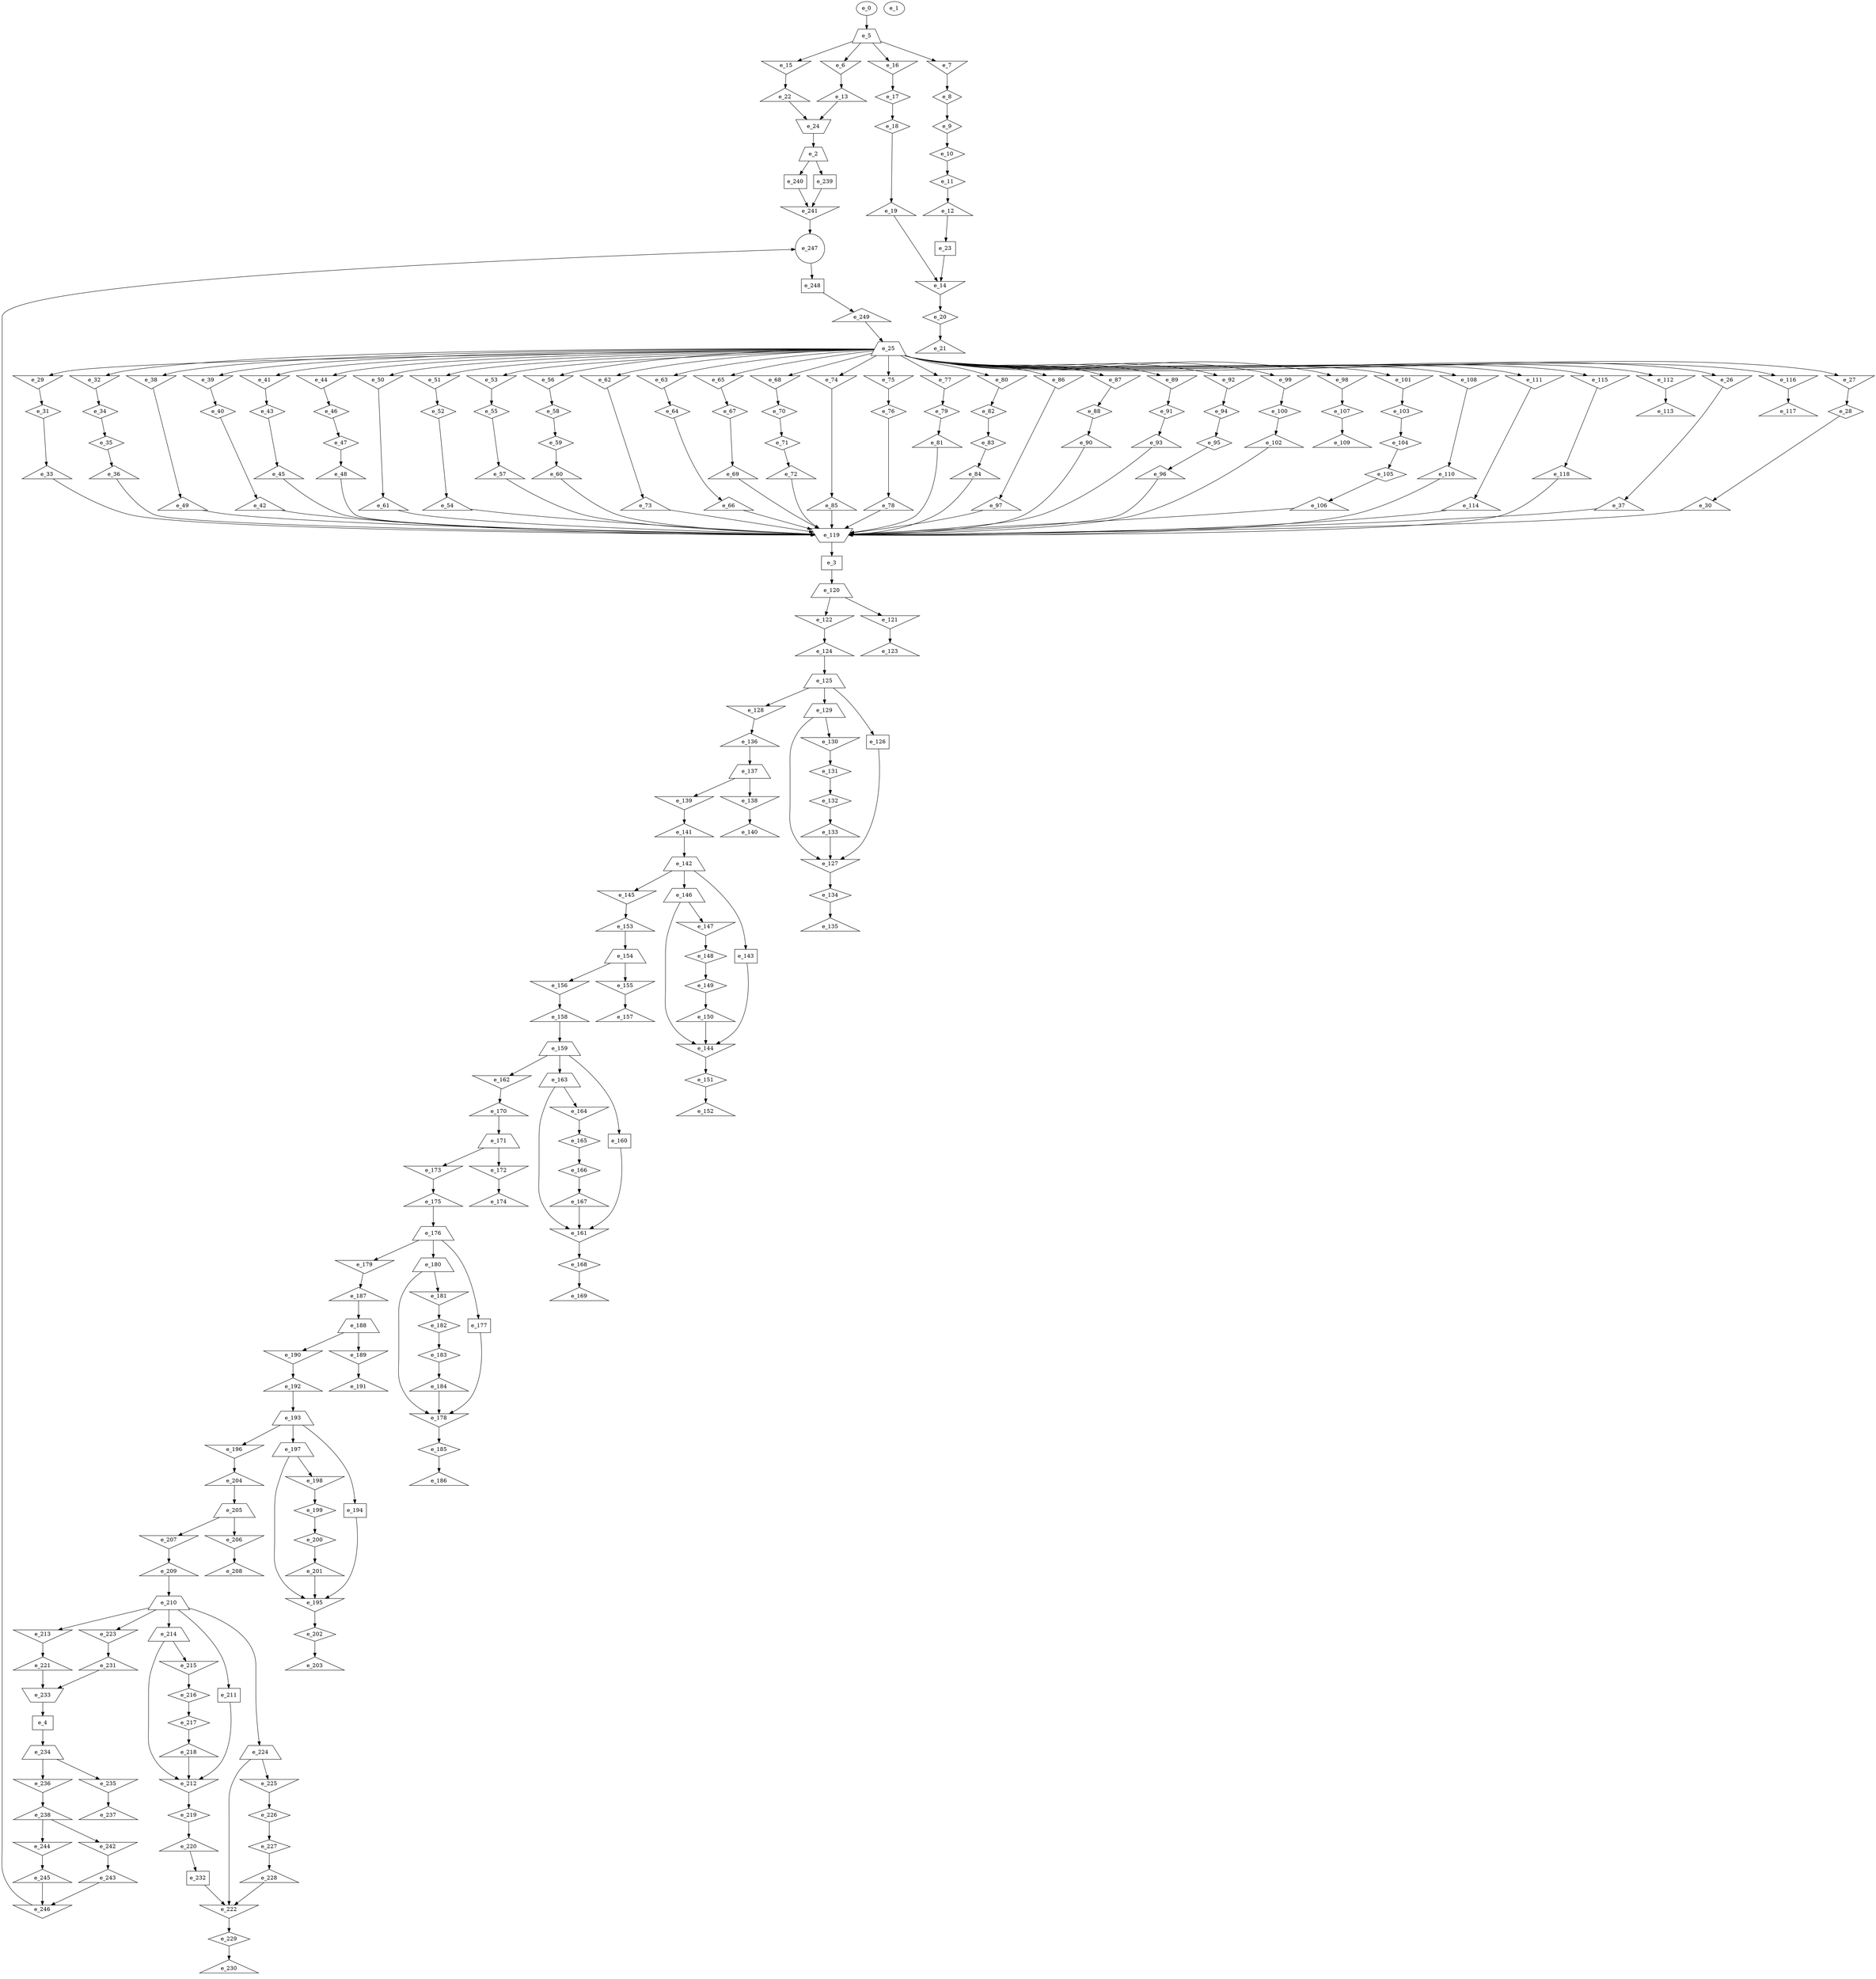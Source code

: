 digraph control_path {
  e_0: entry_node : n ;
  e_1: exit_node : s ;
  e_2 [shape = trapezium];
  e_3 [shape = dot];
  e_4 [shape = dot];
  e_5 [shape = trapezium];
  e_6 [shape = invtriangle];
  e_7 [shape = invtriangle];
  e_8 [shape = diamond];
  e_9 [shape = diamond];
  e_10 [shape = diamond];
  e_11 [shape = diamond];
  e_12 [shape = triangle];
  e_13 [shape = triangle];
  e_14 [shape = invtriangle];
  e_15 [shape = invtriangle];
  e_16 [shape = invtriangle];
  e_17 [shape = diamond];
  e_18 [shape = diamond];
  e_19 [shape = triangle];
  e_20 [shape = diamond];
  e_21 [shape = triangle];
  e_22 [shape = triangle];
  e_23 [shape = dot];
  e_24 [shape = invtrapezium];
  e_25 [shape = trapezium];
  e_26 [shape = invtriangle];
  e_27 [shape = invtriangle];
  e_28 [shape = diamond];
  e_29 [shape = invtriangle];
  e_30 [shape = triangle];
  e_31 [shape = diamond];
  e_32 [shape = invtriangle];
  e_33 [shape = triangle];
  e_34 [shape = diamond];
  e_35 [shape = diamond];
  e_36 [shape = triangle];
  e_37 [shape = triangle];
  e_38 [shape = invtriangle];
  e_39 [shape = invtriangle];
  e_40 [shape = diamond];
  e_41 [shape = invtriangle];
  e_42 [shape = triangle];
  e_43 [shape = diamond];
  e_44 [shape = invtriangle];
  e_45 [shape = triangle];
  e_46 [shape = diamond];
  e_47 [shape = diamond];
  e_48 [shape = triangle];
  e_49 [shape = triangle];
  e_50 [shape = invtriangle];
  e_51 [shape = invtriangle];
  e_52 [shape = diamond];
  e_53 [shape = invtriangle];
  e_54 [shape = triangle];
  e_55 [shape = diamond];
  e_56 [shape = invtriangle];
  e_57 [shape = triangle];
  e_58 [shape = diamond];
  e_59 [shape = diamond];
  e_60 [shape = triangle];
  e_61 [shape = triangle];
  e_62 [shape = invtriangle];
  e_63 [shape = invtriangle];
  e_64 [shape = diamond];
  e_65 [shape = invtriangle];
  e_66 [shape = triangle];
  e_67 [shape = diamond];
  e_68 [shape = invtriangle];
  e_69 [shape = triangle];
  e_70 [shape = diamond];
  e_71 [shape = diamond];
  e_72 [shape = triangle];
  e_73 [shape = triangle];
  e_74 [shape = invtriangle];
  e_75 [shape = invtriangle];
  e_76 [shape = diamond];
  e_77 [shape = invtriangle];
  e_78 [shape = triangle];
  e_79 [shape = diamond];
  e_80 [shape = invtriangle];
  e_81 [shape = triangle];
  e_82 [shape = diamond];
  e_83 [shape = diamond];
  e_84 [shape = triangle];
  e_85 [shape = triangle];
  e_86 [shape = invtriangle];
  e_87 [shape = invtriangle];
  e_88 [shape = diamond];
  e_89 [shape = invtriangle];
  e_90 [shape = triangle];
  e_91 [shape = diamond];
  e_92 [shape = invtriangle];
  e_93 [shape = triangle];
  e_94 [shape = diamond];
  e_95 [shape = diamond];
  e_96 [shape = triangle];
  e_97 [shape = triangle];
  e_98 [shape = invtriangle];
  e_99 [shape = invtriangle];
  e_100 [shape = diamond];
  e_101 [shape = invtriangle];
  e_102 [shape = triangle];
  e_103 [shape = diamond];
  e_104 [shape = diamond];
  e_105 [shape = diamond];
  e_106 [shape = triangle];
  e_107 [shape = diamond];
  e_108 [shape = invtriangle];
  e_109 [shape = triangle];
  e_110 [shape = triangle];
  e_111 [shape = invtriangle];
  e_112 [shape = invtriangle];
  e_113 [shape = triangle];
  e_114 [shape = triangle];
  e_115 [shape = invtriangle];
  e_116 [shape = invtriangle];
  e_117 [shape = triangle];
  e_118 [shape = triangle];
  e_119 [shape = invtrapezium];
  e_120 [shape = trapezium];
  e_121 [shape = invtriangle];
  e_122 [shape = invtriangle];
  e_123 [shape = triangle];
  e_124 [shape = triangle];
  e_125 [shape = trapezium];
  e_126 [shape = dot];
  e_127 [shape = invtriangle];
  e_128 [shape = invtriangle];
  e_129 [shape = trapezium];
  e_130 [shape = invtriangle];
  e_131 [shape = diamond];
  e_132 [shape = diamond];
  e_133 [shape = triangle];
  e_134 [shape = diamond];
  e_135 [shape = triangle];
  e_136 [shape = triangle];
  e_137 [shape = trapezium];
  e_138 [shape = invtriangle];
  e_139 [shape = invtriangle];
  e_140 [shape = triangle];
  e_141 [shape = triangle];
  e_142 [shape = trapezium];
  e_143 [shape = dot];
  e_144 [shape = invtriangle];
  e_145 [shape = invtriangle];
  e_146 [shape = trapezium];
  e_147 [shape = invtriangle];
  e_148 [shape = diamond];
  e_149 [shape = diamond];
  e_150 [shape = triangle];
  e_151 [shape = diamond];
  e_152 [shape = triangle];
  e_153 [shape = triangle];
  e_154 [shape = trapezium];
  e_155 [shape = invtriangle];
  e_156 [shape = invtriangle];
  e_157 [shape = triangle];
  e_158 [shape = triangle];
  e_159 [shape = trapezium];
  e_160 [shape = dot];
  e_161 [shape = invtriangle];
  e_162 [shape = invtriangle];
  e_163 [shape = trapezium];
  e_164 [shape = invtriangle];
  e_165 [shape = diamond];
  e_166 [shape = diamond];
  e_167 [shape = triangle];
  e_168 [shape = diamond];
  e_169 [shape = triangle];
  e_170 [shape = triangle];
  e_171 [shape = trapezium];
  e_172 [shape = invtriangle];
  e_173 [shape = invtriangle];
  e_174 [shape = triangle];
  e_175 [shape = triangle];
  e_176 [shape = trapezium];
  e_177 [shape = dot];
  e_178 [shape = invtriangle];
  e_179 [shape = invtriangle];
  e_180 [shape = trapezium];
  e_181 [shape = invtriangle];
  e_182 [shape = diamond];
  e_183 [shape = diamond];
  e_184 [shape = triangle];
  e_185 [shape = diamond];
  e_186 [shape = triangle];
  e_187 [shape = triangle];
  e_188 [shape = trapezium];
  e_189 [shape = invtriangle];
  e_190 [shape = invtriangle];
  e_191 [shape = triangle];
  e_192 [shape = triangle];
  e_193 [shape = trapezium];
  e_194 [shape = dot];
  e_195 [shape = invtriangle];
  e_196 [shape = invtriangle];
  e_197 [shape = trapezium];
  e_198 [shape = invtriangle];
  e_199 [shape = diamond];
  e_200 [shape = diamond];
  e_201 [shape = triangle];
  e_202 [shape = diamond];
  e_203 [shape = triangle];
  e_204 [shape = triangle];
  e_205 [shape = trapezium];
  e_206 [shape = invtriangle];
  e_207 [shape = invtriangle];
  e_208 [shape = triangle];
  e_209 [shape = triangle];
  e_210 [shape = trapezium];
  e_211 [shape = dot];
  e_212 [shape = invtriangle];
  e_213 [shape = invtriangle];
  e_214 [shape = trapezium];
  e_215 [shape = invtriangle];
  e_216 [shape = diamond];
  e_217 [shape = diamond];
  e_218 [shape = triangle];
  e_219 [shape = diamond];
  e_220 [shape = triangle];
  e_221 [shape = triangle];
  e_222 [shape = invtriangle];
  e_223 [shape = invtriangle];
  e_224 [shape = trapezium];
  e_225 [shape = invtriangle];
  e_226 [shape = diamond];
  e_227 [shape = diamond];
  e_228 [shape = triangle];
  e_229 [shape = diamond];
  e_230 [shape = triangle];
  e_231 [shape = triangle];
  e_232 [shape = dot];
  e_233 [shape = invtrapezium];
  e_234 [shape = trapezium];
  e_235 [shape = invtriangle];
  e_236 [shape = invtriangle];
  e_237 [shape = triangle];
  e_238 [shape = triangle];
  e_239 [shape = dot];
  e_240 [shape = dot];
  e_241 [shape = invtriangle];
  e_242 [shape = invtriangle];
  e_243 [shape = triangle];
  e_244 [shape = invtriangle];
  e_245 [shape = triangle];
  e_246 [shape = invtriangle];
  e_247 [shape = circle];
  e_248 [shape = dot];
  e_249 [shape = triangle];
  e_24 -> e_2;
  e_119 -> e_3;
  e_233 -> e_4;
  e_0 -> e_5;
  e_5 -> e_6;
  e_5 -> e_7;
  e_7 -> e_8;
  e_8 -> e_9;
  e_9 -> e_10;
  e_10 -> e_11;
  e_11 -> e_12;
  e_6 -> e_13;
  e_23 -> e_14;
  e_19 -> e_14;
  e_5 -> e_15;
  e_5 -> e_16;
  e_16 -> e_17;
  e_17 -> e_18;
  e_18 -> e_19;
  e_14 -> e_20;
  e_20 -> e_21;
  e_15 -> e_22;
  e_12 -> e_23;
  e_22 -> e_24;
  e_13 -> e_24;
  e_249 -> e_25;
  e_25 -> e_26;
  e_25 -> e_27;
  e_27 -> e_28;
  e_25 -> e_29;
  e_28 -> e_30;
  e_29 -> e_31;
  e_25 -> e_32;
  e_31 -> e_33;
  e_32 -> e_34;
  e_34 -> e_35;
  e_35 -> e_36;
  e_26 -> e_37;
  e_25 -> e_38;
  e_25 -> e_39;
  e_39 -> e_40;
  e_25 -> e_41;
  e_40 -> e_42;
  e_41 -> e_43;
  e_25 -> e_44;
  e_43 -> e_45;
  e_44 -> e_46;
  e_46 -> e_47;
  e_47 -> e_48;
  e_38 -> e_49;
  e_25 -> e_50;
  e_25 -> e_51;
  e_51 -> e_52;
  e_25 -> e_53;
  e_52 -> e_54;
  e_53 -> e_55;
  e_25 -> e_56;
  e_55 -> e_57;
  e_56 -> e_58;
  e_58 -> e_59;
  e_59 -> e_60;
  e_50 -> e_61;
  e_25 -> e_62;
  e_25 -> e_63;
  e_63 -> e_64;
  e_25 -> e_65;
  e_64 -> e_66;
  e_65 -> e_67;
  e_25 -> e_68;
  e_67 -> e_69;
  e_68 -> e_70;
  e_70 -> e_71;
  e_71 -> e_72;
  e_62 -> e_73;
  e_25 -> e_74;
  e_25 -> e_75;
  e_75 -> e_76;
  e_25 -> e_77;
  e_76 -> e_78;
  e_77 -> e_79;
  e_25 -> e_80;
  e_79 -> e_81;
  e_80 -> e_82;
  e_82 -> e_83;
  e_83 -> e_84;
  e_74 -> e_85;
  e_25 -> e_86;
  e_25 -> e_87;
  e_87 -> e_88;
  e_25 -> e_89;
  e_88 -> e_90;
  e_89 -> e_91;
  e_25 -> e_92;
  e_91 -> e_93;
  e_92 -> e_94;
  e_94 -> e_95;
  e_95 -> e_96;
  e_86 -> e_97;
  e_25 -> e_98;
  e_25 -> e_99;
  e_99 -> e_100;
  e_25 -> e_101;
  e_100 -> e_102;
  e_101 -> e_103;
  e_103 -> e_104;
  e_104 -> e_105;
  e_105 -> e_106;
  e_98 -> e_107;
  e_25 -> e_108;
  e_107 -> e_109;
  e_108 -> e_110;
  e_25 -> e_111;
  e_25 -> e_112;
  e_112 -> e_113;
  e_111 -> e_114;
  e_25 -> e_115;
  e_25 -> e_116;
  e_116 -> e_117;
  e_115 -> e_118;
  e_57 -> e_119;
  e_60 -> e_119;
  e_61 -> e_119;
  e_90 -> e_119;
  e_93 -> e_119;
  e_96 -> e_119;
  e_97 -> e_119;
  e_102 -> e_119;
  e_106 -> e_119;
  e_66 -> e_119;
  e_69 -> e_119;
  e_72 -> e_119;
  e_73 -> e_119;
  e_78 -> e_119;
  e_81 -> e_119;
  e_84 -> e_119;
  e_85 -> e_119;
  e_49 -> e_119;
  e_37 -> e_119;
  e_30 -> e_119;
  e_45 -> e_119;
  e_48 -> e_119;
  e_36 -> e_119;
  e_54 -> e_119;
  e_42 -> e_119;
  e_33 -> e_119;
  e_110 -> e_119;
  e_114 -> e_119;
  e_118 -> e_119;
  e_3 -> e_120;
  e_120 -> e_121;
  e_120 -> e_122;
  e_121 -> e_123;
  e_122 -> e_124;
  e_124 -> e_125;
  e_125 -> e_126;
  e_126 -> e_127;
  e_129 -> e_127;
  e_133 -> e_127;
  e_125 -> e_128;
  e_125 -> e_129;
  e_129 -> e_130;
  e_130 -> e_131;
  e_131 -> e_132;
  e_132 -> e_133;
  e_127 -> e_134;
  e_134 -> e_135;
  e_128 -> e_136;
  e_136 -> e_137;
  e_137 -> e_138;
  e_137 -> e_139;
  e_138 -> e_140;
  e_139 -> e_141;
  e_141 -> e_142;
  e_142 -> e_143;
  e_143 -> e_144;
  e_146 -> e_144;
  e_150 -> e_144;
  e_142 -> e_145;
  e_142 -> e_146;
  e_146 -> e_147;
  e_147 -> e_148;
  e_148 -> e_149;
  e_149 -> e_150;
  e_144 -> e_151;
  e_151 -> e_152;
  e_145 -> e_153;
  e_153 -> e_154;
  e_154 -> e_155;
  e_154 -> e_156;
  e_155 -> e_157;
  e_156 -> e_158;
  e_158 -> e_159;
  e_159 -> e_160;
  e_160 -> e_161;
  e_163 -> e_161;
  e_167 -> e_161;
  e_159 -> e_162;
  e_159 -> e_163;
  e_163 -> e_164;
  e_164 -> e_165;
  e_165 -> e_166;
  e_166 -> e_167;
  e_161 -> e_168;
  e_168 -> e_169;
  e_162 -> e_170;
  e_170 -> e_171;
  e_171 -> e_172;
  e_171 -> e_173;
  e_172 -> e_174;
  e_173 -> e_175;
  e_175 -> e_176;
  e_176 -> e_177;
  e_177 -> e_178;
  e_180 -> e_178;
  e_184 -> e_178;
  e_176 -> e_179;
  e_176 -> e_180;
  e_180 -> e_181;
  e_181 -> e_182;
  e_182 -> e_183;
  e_183 -> e_184;
  e_178 -> e_185;
  e_185 -> e_186;
  e_179 -> e_187;
  e_187 -> e_188;
  e_188 -> e_189;
  e_188 -> e_190;
  e_189 -> e_191;
  e_190 -> e_192;
  e_192 -> e_193;
  e_193 -> e_194;
  e_194 -> e_195;
  e_197 -> e_195;
  e_201 -> e_195;
  e_193 -> e_196;
  e_193 -> e_197;
  e_197 -> e_198;
  e_198 -> e_199;
  e_199 -> e_200;
  e_200 -> e_201;
  e_195 -> e_202;
  e_202 -> e_203;
  e_196 -> e_204;
  e_204 -> e_205;
  e_205 -> e_206;
  e_205 -> e_207;
  e_206 -> e_208;
  e_207 -> e_209;
  e_209 -> e_210;
  e_210 -> e_211;
  e_211 -> e_212;
  e_214 -> e_212;
  e_218 -> e_212;
  e_210 -> e_213;
  e_210 -> e_214;
  e_214 -> e_215;
  e_215 -> e_216;
  e_216 -> e_217;
  e_217 -> e_218;
  e_212 -> e_219;
  e_219 -> e_220;
  e_213 -> e_221;
  e_224 -> e_222;
  e_228 -> e_222;
  e_232 -> e_222;
  e_210 -> e_223;
  e_210 -> e_224;
  e_224 -> e_225;
  e_225 -> e_226;
  e_226 -> e_227;
  e_227 -> e_228;
  e_222 -> e_229;
  e_229 -> e_230;
  e_223 -> e_231;
  e_220 -> e_232;
  e_221 -> e_233;
  e_231 -> e_233;
  e_4 -> e_234;
  e_234 -> e_235;
  e_234 -> e_236;
  e_235 -> e_237;
  e_236 -> e_238;
  e_2 -> e_239;
  e_2 -> e_240;
  e_239 -> e_241;
  e_240 -> e_241;
  e_238 -> e_242;
  e_242 -> e_243;
  e_238 -> e_244;
  e_244 -> e_245;
  e_243 -> e_246;
  e_245 -> e_246;
  e_241 -> e_247;
  e_246 -> e_247;
  e_247 -> e_248;
  e_248 -> e_249;
}
